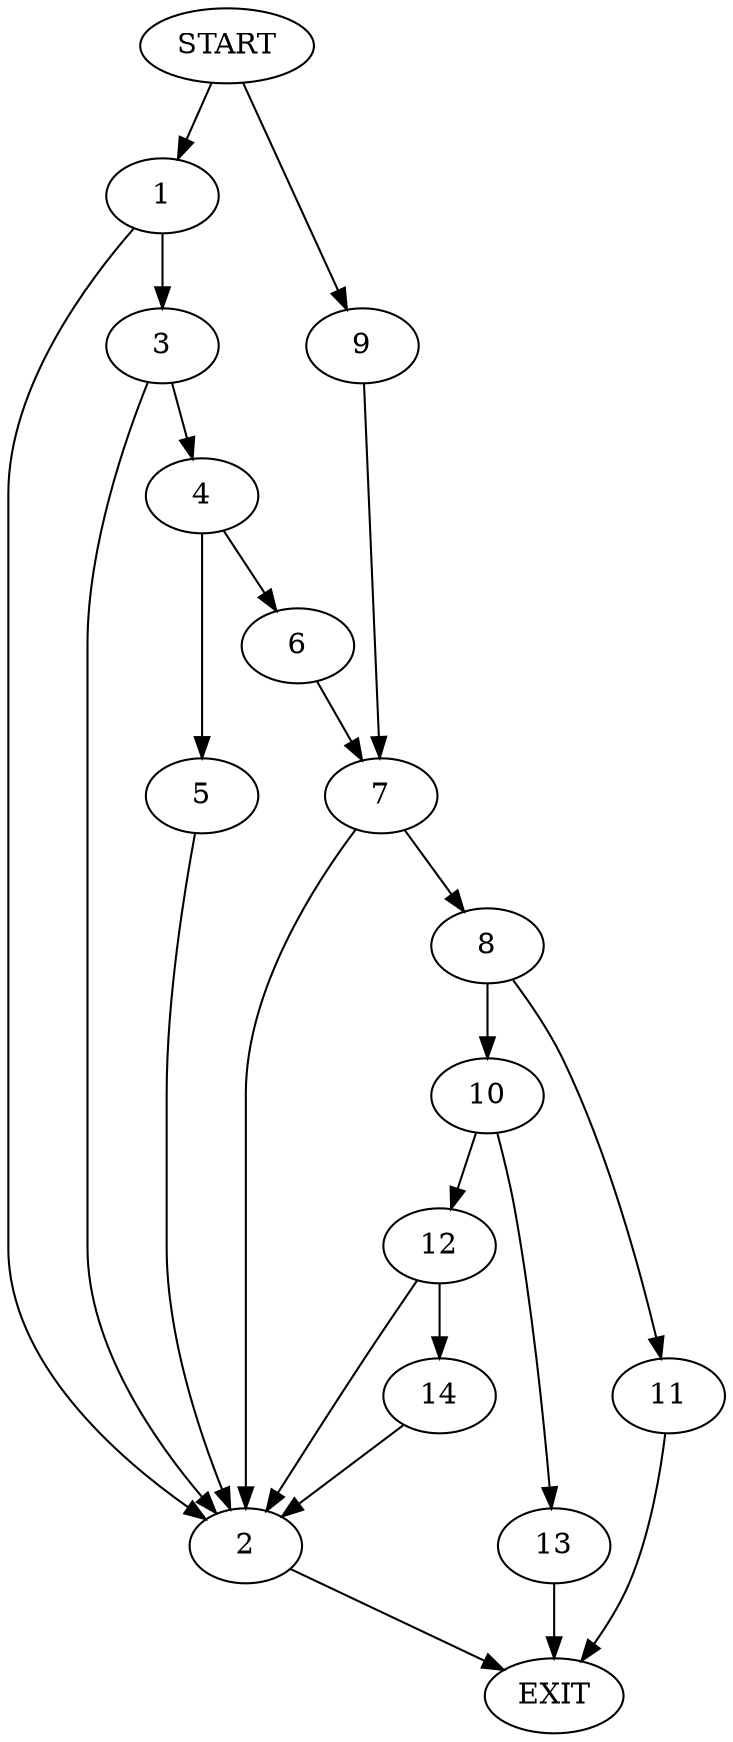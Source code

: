digraph {
0 [label="START"]
15 [label="EXIT"]
0 -> 1
1 -> 2
1 -> 3
2 -> 15
3 -> 2
3 -> 4
4 -> 5
4 -> 6
6 -> 7
5 -> 2
7 -> 2
7 -> 8
0 -> 9
9 -> 7
8 -> 10
8 -> 11
10 -> 12
10 -> 13
11 -> 15
13 -> 15
12 -> 14
12 -> 2
14 -> 2
}
